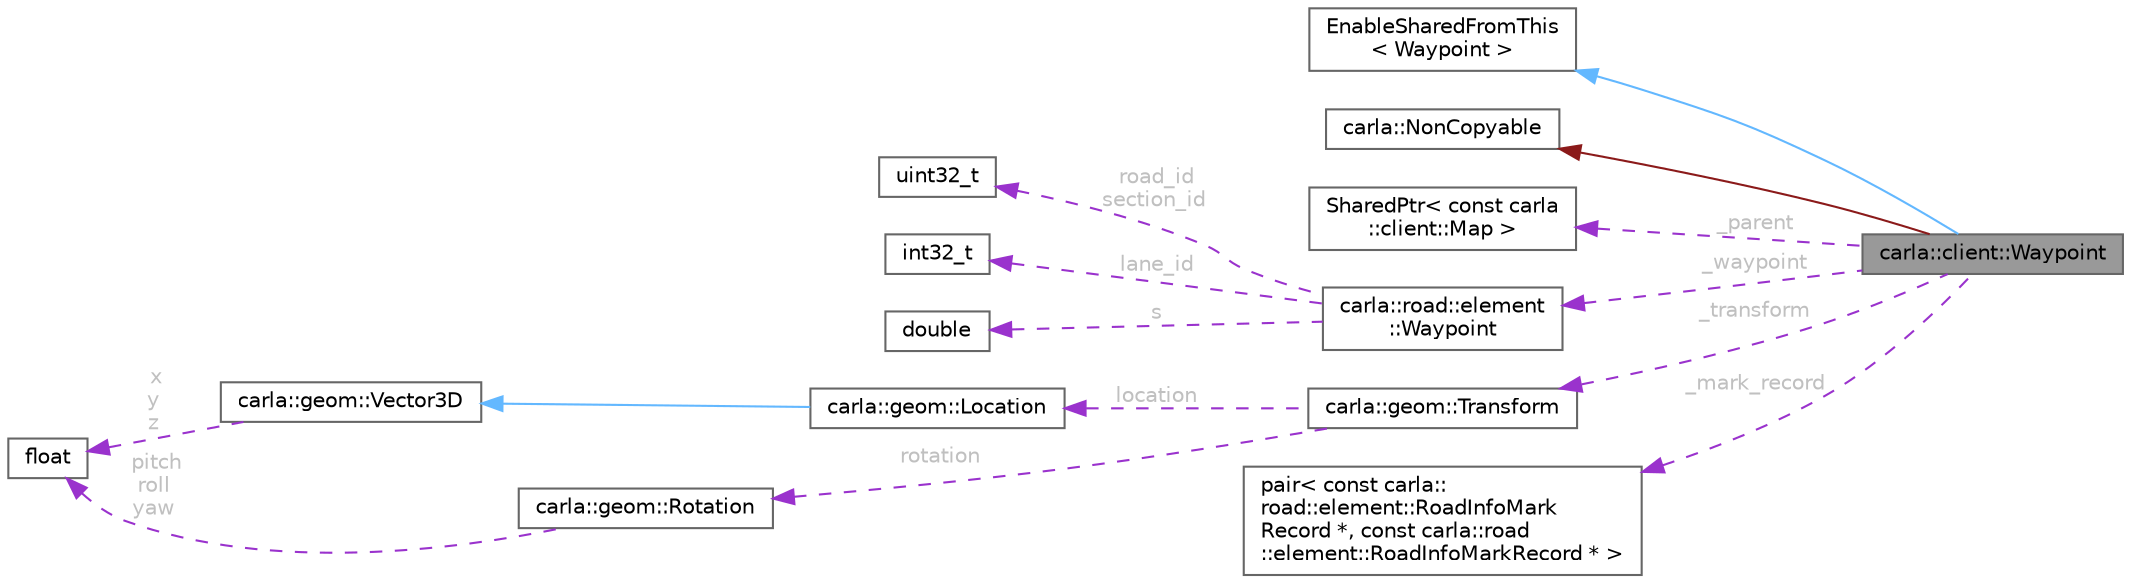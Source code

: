 digraph "carla::client::Waypoint"
{
 // INTERACTIVE_SVG=YES
 // LATEX_PDF_SIZE
  bgcolor="transparent";
  edge [fontname=Helvetica,fontsize=10,labelfontname=Helvetica,labelfontsize=10];
  node [fontname=Helvetica,fontsize=10,shape=box,height=0.2,width=0.4];
  rankdir="LR";
  Node1 [id="Node000001",label="carla::client::Waypoint",height=0.2,width=0.4,color="gray40", fillcolor="grey60", style="filled", fontcolor="black",tooltip=" "];
  Node2 -> Node1 [id="edge1_Node000001_Node000002",dir="back",color="steelblue1",style="solid",tooltip=" "];
  Node2 [id="Node000002",label="EnableSharedFromThis\l\< Waypoint \>",height=0.2,width=0.4,color="gray40", fillcolor="white", style="filled",URL="$da/d05/classEnableSharedFromThis.html",tooltip=" "];
  Node3 -> Node1 [id="edge2_Node000001_Node000003",dir="back",color="firebrick4",style="solid",tooltip=" "];
  Node3 [id="Node000003",label="carla::NonCopyable",height=0.2,width=0.4,color="gray40", fillcolor="white", style="filled",URL="$d4/d8b/classcarla_1_1NonCopyable.html",tooltip="Inherit (privately) to suppress copy/move construction and assignment."];
  Node4 -> Node1 [id="edge3_Node000001_Node000004",dir="back",color="darkorchid3",style="dashed",tooltip=" ",label=" _parent",fontcolor="grey" ];
  Node4 [id="Node000004",label="SharedPtr\< const carla\l::client::Map \>",height=0.2,width=0.4,color="gray40", fillcolor="white", style="filled",tooltip=" "];
  Node5 -> Node1 [id="edge4_Node000001_Node000005",dir="back",color="darkorchid3",style="dashed",tooltip=" ",label=" _waypoint",fontcolor="grey" ];
  Node5 [id="Node000005",label="carla::road::element\l::Waypoint",height=0.2,width=0.4,color="gray40", fillcolor="white", style="filled",URL="$d8/de8/structcarla_1_1road_1_1element_1_1Waypoint.html",tooltip=" "];
  Node6 -> Node5 [id="edge5_Node000005_Node000006",dir="back",color="darkorchid3",style="dashed",tooltip=" ",label=" road_id\nsection_id",fontcolor="grey" ];
  Node6 [id="Node000006",label="uint32_t",height=0.2,width=0.4,color="gray40", fillcolor="white", style="filled",tooltip=" "];
  Node7 -> Node5 [id="edge6_Node000005_Node000007",dir="back",color="darkorchid3",style="dashed",tooltip=" ",label=" lane_id",fontcolor="grey" ];
  Node7 [id="Node000007",label="int32_t",height=0.2,width=0.4,color="gray40", fillcolor="white", style="filled",tooltip=" "];
  Node8 -> Node5 [id="edge7_Node000005_Node000008",dir="back",color="darkorchid3",style="dashed",tooltip=" ",label=" s",fontcolor="grey" ];
  Node8 [id="Node000008",label="double",height=0.2,width=0.4,color="gray40", fillcolor="white", style="filled",tooltip=" "];
  Node9 -> Node1 [id="edge8_Node000001_Node000009",dir="back",color="darkorchid3",style="dashed",tooltip=" ",label=" _transform",fontcolor="grey" ];
  Node9 [id="Node000009",label="carla::geom::Transform",height=0.2,width=0.4,color="gray40", fillcolor="white", style="filled",URL="$de/da4/classcarla_1_1geom_1_1Transform.html",tooltip=" "];
  Node10 -> Node9 [id="edge9_Node000009_Node000010",dir="back",color="darkorchid3",style="dashed",tooltip=" ",label=" location",fontcolor="grey" ];
  Node10 [id="Node000010",label="carla::geom::Location",height=0.2,width=0.4,color="gray40", fillcolor="white", style="filled",URL="$de/d23/classcarla_1_1geom_1_1Location.html",tooltip=" "];
  Node11 -> Node10 [id="edge10_Node000010_Node000011",dir="back",color="steelblue1",style="solid",tooltip=" "];
  Node11 [id="Node000011",label="carla::geom::Vector3D",height=0.2,width=0.4,color="gray40", fillcolor="white", style="filled",URL="$d9/dfe/classcarla_1_1geom_1_1Vector3D.html",tooltip=" "];
  Node12 -> Node11 [id="edge11_Node000011_Node000012",dir="back",color="darkorchid3",style="dashed",tooltip=" ",label=" x\ny\nz",fontcolor="grey" ];
  Node12 [id="Node000012",label="float",height=0.2,width=0.4,color="gray40", fillcolor="white", style="filled",tooltip=" "];
  Node13 -> Node9 [id="edge12_Node000009_Node000013",dir="back",color="darkorchid3",style="dashed",tooltip=" ",label=" rotation",fontcolor="grey" ];
  Node13 [id="Node000013",label="carla::geom::Rotation",height=0.2,width=0.4,color="gray40", fillcolor="white", style="filled",URL="$d8/dba/classcarla_1_1geom_1_1Rotation.html",tooltip=" "];
  Node12 -> Node13 [id="edge13_Node000013_Node000012",dir="back",color="darkorchid3",style="dashed",tooltip=" ",label=" pitch\nroll\nyaw",fontcolor="grey" ];
  Node14 -> Node1 [id="edge14_Node000001_Node000014",dir="back",color="darkorchid3",style="dashed",tooltip=" ",label=" _mark_record",fontcolor="grey" ];
  Node14 [id="Node000014",label="pair\< const carla::\lroad::element::RoadInfoMark\lRecord *, const carla::road\l::element::RoadInfoMarkRecord * \>",height=0.2,width=0.4,color="gray40", fillcolor="white", style="filled",tooltip=" "];
}
